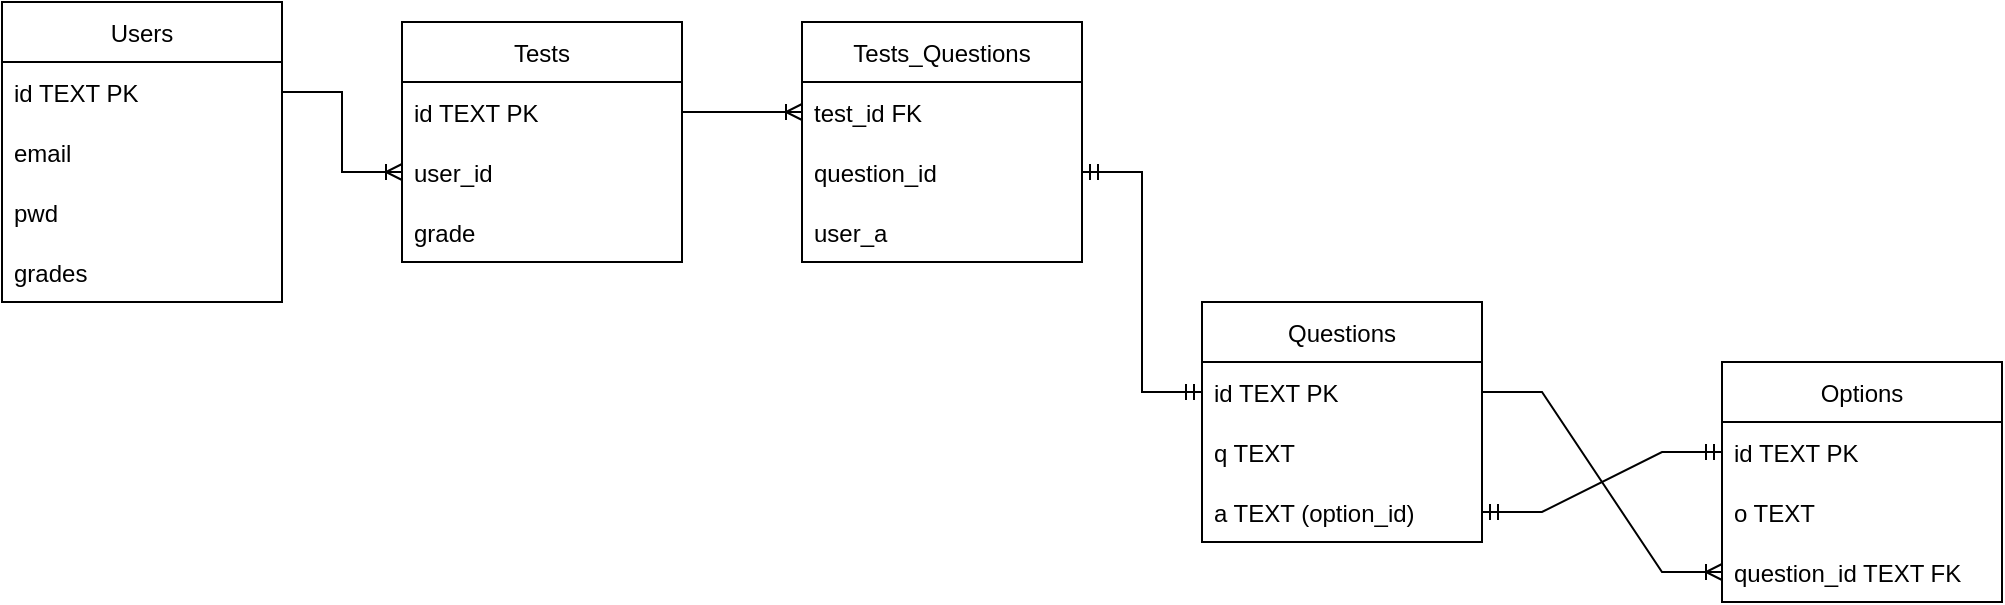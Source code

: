 <mxfile version="16.6.3" type="github">
  <diagram id="R2lEEEUBdFMjLlhIrx00" name="Page-1">
    <mxGraphModel dx="976" dy="593" grid="1" gridSize="10" guides="1" tooltips="1" connect="1" arrows="1" fold="1" page="1" pageScale="1" pageWidth="850" pageHeight="1100" math="0" shadow="0" extFonts="Permanent Marker^https://fonts.googleapis.com/css?family=Permanent+Marker">
      <root>
        <mxCell id="0" />
        <mxCell id="1" parent="0" />
        <mxCell id="fzhBYGgST6QP8ToaHlIU-1" value="Questions" style="swimlane;fontStyle=0;childLayout=stackLayout;horizontal=1;startSize=30;horizontalStack=0;resizeParent=1;resizeParentMax=0;resizeLast=0;collapsible=1;marginBottom=0;" parent="1" vertex="1">
          <mxGeometry x="600" y="230" width="140" height="120" as="geometry" />
        </mxCell>
        <mxCell id="fzhBYGgST6QP8ToaHlIU-2" value="id TEXT PK" style="text;strokeColor=none;fillColor=none;align=left;verticalAlign=middle;spacingLeft=4;spacingRight=4;overflow=hidden;points=[[0,0.5],[1,0.5]];portConstraint=eastwest;rotatable=0;" parent="fzhBYGgST6QP8ToaHlIU-1" vertex="1">
          <mxGeometry y="30" width="140" height="30" as="geometry" />
        </mxCell>
        <mxCell id="fzhBYGgST6QP8ToaHlIU-3" value="q TEXT " style="text;strokeColor=none;fillColor=none;align=left;verticalAlign=middle;spacingLeft=4;spacingRight=4;overflow=hidden;points=[[0,0.5],[1,0.5]];portConstraint=eastwest;rotatable=0;" parent="fzhBYGgST6QP8ToaHlIU-1" vertex="1">
          <mxGeometry y="60" width="140" height="30" as="geometry" />
        </mxCell>
        <mxCell id="fzhBYGgST6QP8ToaHlIU-4" value="a TEXT (option_id)" style="text;strokeColor=none;fillColor=none;align=left;verticalAlign=middle;spacingLeft=4;spacingRight=4;overflow=hidden;points=[[0,0.5],[1,0.5]];portConstraint=eastwest;rotatable=0;" parent="fzhBYGgST6QP8ToaHlIU-1" vertex="1">
          <mxGeometry y="90" width="140" height="30" as="geometry" />
        </mxCell>
        <mxCell id="fzhBYGgST6QP8ToaHlIU-5" value="Options" style="swimlane;fontStyle=0;childLayout=stackLayout;horizontal=1;startSize=30;horizontalStack=0;resizeParent=1;resizeParentMax=0;resizeLast=0;collapsible=1;marginBottom=0;" parent="1" vertex="1">
          <mxGeometry x="860" y="260" width="140" height="120" as="geometry" />
        </mxCell>
        <mxCell id="fzhBYGgST6QP8ToaHlIU-6" value="id TEXT PK" style="text;strokeColor=none;fillColor=none;align=left;verticalAlign=middle;spacingLeft=4;spacingRight=4;overflow=hidden;points=[[0,0.5],[1,0.5]];portConstraint=eastwest;rotatable=0;" parent="fzhBYGgST6QP8ToaHlIU-5" vertex="1">
          <mxGeometry y="30" width="140" height="30" as="geometry" />
        </mxCell>
        <mxCell id="fzhBYGgST6QP8ToaHlIU-10" value="o TEXT" style="text;strokeColor=none;fillColor=none;align=left;verticalAlign=middle;spacingLeft=4;spacingRight=4;overflow=hidden;points=[[0,0.5],[1,0.5]];portConstraint=eastwest;rotatable=0;" parent="fzhBYGgST6QP8ToaHlIU-5" vertex="1">
          <mxGeometry y="60" width="140" height="30" as="geometry" />
        </mxCell>
        <mxCell id="fzhBYGgST6QP8ToaHlIU-7" value="question_id TEXT FK" style="text;strokeColor=none;fillColor=none;align=left;verticalAlign=middle;spacingLeft=4;spacingRight=4;overflow=hidden;points=[[0,0.5],[1,0.5]];portConstraint=eastwest;rotatable=0;" parent="fzhBYGgST6QP8ToaHlIU-5" vertex="1">
          <mxGeometry y="90" width="140" height="30" as="geometry" />
        </mxCell>
        <mxCell id="5whVMzCvxxJS515RXcuT-1" value="Tests" style="swimlane;fontStyle=0;childLayout=stackLayout;horizontal=1;startSize=30;horizontalStack=0;resizeParent=1;resizeParentMax=0;resizeLast=0;collapsible=1;marginBottom=0;" vertex="1" parent="1">
          <mxGeometry x="200" y="90" width="140" height="120" as="geometry" />
        </mxCell>
        <mxCell id="5whVMzCvxxJS515RXcuT-2" value="id TEXT PK" style="text;strokeColor=none;fillColor=none;align=left;verticalAlign=middle;spacingLeft=4;spacingRight=4;overflow=hidden;points=[[0,0.5],[1,0.5]];portConstraint=eastwest;rotatable=0;" vertex="1" parent="5whVMzCvxxJS515RXcuT-1">
          <mxGeometry y="30" width="140" height="30" as="geometry" />
        </mxCell>
        <mxCell id="5whVMzCvxxJS515RXcuT-3" value="user_id" style="text;strokeColor=none;fillColor=none;align=left;verticalAlign=middle;spacingLeft=4;spacingRight=4;overflow=hidden;points=[[0,0.5],[1,0.5]];portConstraint=eastwest;rotatable=0;" vertex="1" parent="5whVMzCvxxJS515RXcuT-1">
          <mxGeometry y="60" width="140" height="30" as="geometry" />
        </mxCell>
        <mxCell id="5whVMzCvxxJS515RXcuT-21" value="grade" style="text;strokeColor=none;fillColor=none;align=left;verticalAlign=middle;spacingLeft=4;spacingRight=4;overflow=hidden;points=[[0,0.5],[1,0.5]];portConstraint=eastwest;rotatable=0;" vertex="1" parent="5whVMzCvxxJS515RXcuT-1">
          <mxGeometry y="90" width="140" height="30" as="geometry" />
        </mxCell>
        <mxCell id="5whVMzCvxxJS515RXcuT-6" value="Users" style="swimlane;fontStyle=0;childLayout=stackLayout;horizontal=1;startSize=30;horizontalStack=0;resizeParent=1;resizeParentMax=0;resizeLast=0;collapsible=1;marginBottom=0;" vertex="1" parent="1">
          <mxGeometry y="80" width="140" height="150" as="geometry" />
        </mxCell>
        <mxCell id="5whVMzCvxxJS515RXcuT-7" value="id TEXT PK" style="text;strokeColor=none;fillColor=none;align=left;verticalAlign=middle;spacingLeft=4;spacingRight=4;overflow=hidden;points=[[0,0.5],[1,0.5]];portConstraint=eastwest;rotatable=0;" vertex="1" parent="5whVMzCvxxJS515RXcuT-6">
          <mxGeometry y="30" width="140" height="30" as="geometry" />
        </mxCell>
        <mxCell id="5whVMzCvxxJS515RXcuT-8" value="email" style="text;strokeColor=none;fillColor=none;align=left;verticalAlign=middle;spacingLeft=4;spacingRight=4;overflow=hidden;points=[[0,0.5],[1,0.5]];portConstraint=eastwest;rotatable=0;" vertex="1" parent="5whVMzCvxxJS515RXcuT-6">
          <mxGeometry y="60" width="140" height="30" as="geometry" />
        </mxCell>
        <mxCell id="5whVMzCvxxJS515RXcuT-14" value="pwd" style="text;strokeColor=none;fillColor=none;align=left;verticalAlign=middle;spacingLeft=4;spacingRight=4;overflow=hidden;points=[[0,0.5],[1,0.5]];portConstraint=eastwest;rotatable=0;" vertex="1" parent="5whVMzCvxxJS515RXcuT-6">
          <mxGeometry y="90" width="140" height="30" as="geometry" />
        </mxCell>
        <mxCell id="5whVMzCvxxJS515RXcuT-15" value="grades" style="text;strokeColor=none;fillColor=none;align=left;verticalAlign=middle;spacingLeft=4;spacingRight=4;overflow=hidden;points=[[0,0.5],[1,0.5]];portConstraint=eastwest;rotatable=0;" vertex="1" parent="5whVMzCvxxJS515RXcuT-6">
          <mxGeometry y="120" width="140" height="30" as="geometry" />
        </mxCell>
        <mxCell id="5whVMzCvxxJS515RXcuT-17" value="" style="edgeStyle=entityRelationEdgeStyle;fontSize=12;html=1;endArrow=ERoneToMany;rounded=0;exitX=1;exitY=0.5;exitDx=0;exitDy=0;entryX=0;entryY=0.5;entryDx=0;entryDy=0;" edge="1" parent="1" source="fzhBYGgST6QP8ToaHlIU-2" target="fzhBYGgST6QP8ToaHlIU-7">
          <mxGeometry width="100" height="100" relative="1" as="geometry">
            <mxPoint x="620" y="650" as="sourcePoint" />
            <mxPoint x="720" y="550" as="targetPoint" />
          </mxGeometry>
        </mxCell>
        <mxCell id="5whVMzCvxxJS515RXcuT-18" value="" style="edgeStyle=entityRelationEdgeStyle;fontSize=12;html=1;endArrow=ERmandOne;startArrow=ERmandOne;rounded=0;exitX=1;exitY=0.5;exitDx=0;exitDy=0;entryX=0;entryY=0.5;entryDx=0;entryDy=0;" edge="1" parent="1" source="fzhBYGgST6QP8ToaHlIU-4" target="fzhBYGgST6QP8ToaHlIU-6">
          <mxGeometry width="100" height="100" relative="1" as="geometry">
            <mxPoint x="580" y="470" as="sourcePoint" />
            <mxPoint x="680" y="370" as="targetPoint" />
          </mxGeometry>
        </mxCell>
        <mxCell id="5whVMzCvxxJS515RXcuT-20" value="" style="edgeStyle=entityRelationEdgeStyle;fontSize=12;html=1;endArrow=ERoneToMany;rounded=0;exitX=1;exitY=0.5;exitDx=0;exitDy=0;entryX=0;entryY=0.5;entryDx=0;entryDy=0;" edge="1" parent="1" source="5whVMzCvxxJS515RXcuT-7" target="5whVMzCvxxJS515RXcuT-3">
          <mxGeometry width="100" height="100" relative="1" as="geometry">
            <mxPoint x="90" y="375" as="sourcePoint" />
            <mxPoint x="310" y="440" as="targetPoint" />
          </mxGeometry>
        </mxCell>
        <mxCell id="5whVMzCvxxJS515RXcuT-26" value="Tests_Questions" style="swimlane;fontStyle=0;childLayout=stackLayout;horizontal=1;startSize=30;horizontalStack=0;resizeParent=1;resizeParentMax=0;resizeLast=0;collapsible=1;marginBottom=0;" vertex="1" parent="1">
          <mxGeometry x="400" y="90" width="140" height="120" as="geometry" />
        </mxCell>
        <mxCell id="5whVMzCvxxJS515RXcuT-27" value="test_id FK" style="text;strokeColor=none;fillColor=none;align=left;verticalAlign=middle;spacingLeft=4;spacingRight=4;overflow=hidden;points=[[0,0.5],[1,0.5]];portConstraint=eastwest;rotatable=0;" vertex="1" parent="5whVMzCvxxJS515RXcuT-26">
          <mxGeometry y="30" width="140" height="30" as="geometry" />
        </mxCell>
        <mxCell id="5whVMzCvxxJS515RXcuT-32" value="question_id" style="text;strokeColor=none;fillColor=none;align=left;verticalAlign=middle;spacingLeft=4;spacingRight=4;overflow=hidden;points=[[0,0.5],[1,0.5]];portConstraint=eastwest;rotatable=0;" vertex="1" parent="5whVMzCvxxJS515RXcuT-26">
          <mxGeometry y="60" width="140" height="30" as="geometry" />
        </mxCell>
        <mxCell id="5whVMzCvxxJS515RXcuT-33" value="user_a" style="text;strokeColor=none;fillColor=none;align=left;verticalAlign=middle;spacingLeft=4;spacingRight=4;overflow=hidden;points=[[0,0.5],[1,0.5]];portConstraint=eastwest;rotatable=0;" vertex="1" parent="5whVMzCvxxJS515RXcuT-26">
          <mxGeometry y="90" width="140" height="30" as="geometry" />
        </mxCell>
        <mxCell id="5whVMzCvxxJS515RXcuT-30" value="" style="edgeStyle=entityRelationEdgeStyle;fontSize=12;html=1;endArrow=ERoneToMany;rounded=0;exitX=1;exitY=0.5;exitDx=0;exitDy=0;entryX=0;entryY=0.5;entryDx=0;entryDy=0;" edge="1" parent="1" source="5whVMzCvxxJS515RXcuT-2" target="5whVMzCvxxJS515RXcuT-27">
          <mxGeometry width="100" height="100" relative="1" as="geometry">
            <mxPoint x="510" y="495" as="sourcePoint" />
            <mxPoint x="730" y="560" as="targetPoint" />
          </mxGeometry>
        </mxCell>
        <mxCell id="5whVMzCvxxJS515RXcuT-37" value="" style="edgeStyle=entityRelationEdgeStyle;fontSize=12;html=1;endArrow=ERmandOne;startArrow=ERmandOne;rounded=0;exitX=0;exitY=0.5;exitDx=0;exitDy=0;entryX=1;entryY=0.5;entryDx=0;entryDy=0;" edge="1" parent="1" source="fzhBYGgST6QP8ToaHlIU-2" target="5whVMzCvxxJS515RXcuT-32">
          <mxGeometry width="100" height="100" relative="1" as="geometry">
            <mxPoint x="755" y="560" as="sourcePoint" />
            <mxPoint x="530" y="335" as="targetPoint" />
          </mxGeometry>
        </mxCell>
      </root>
    </mxGraphModel>
  </diagram>
</mxfile>
